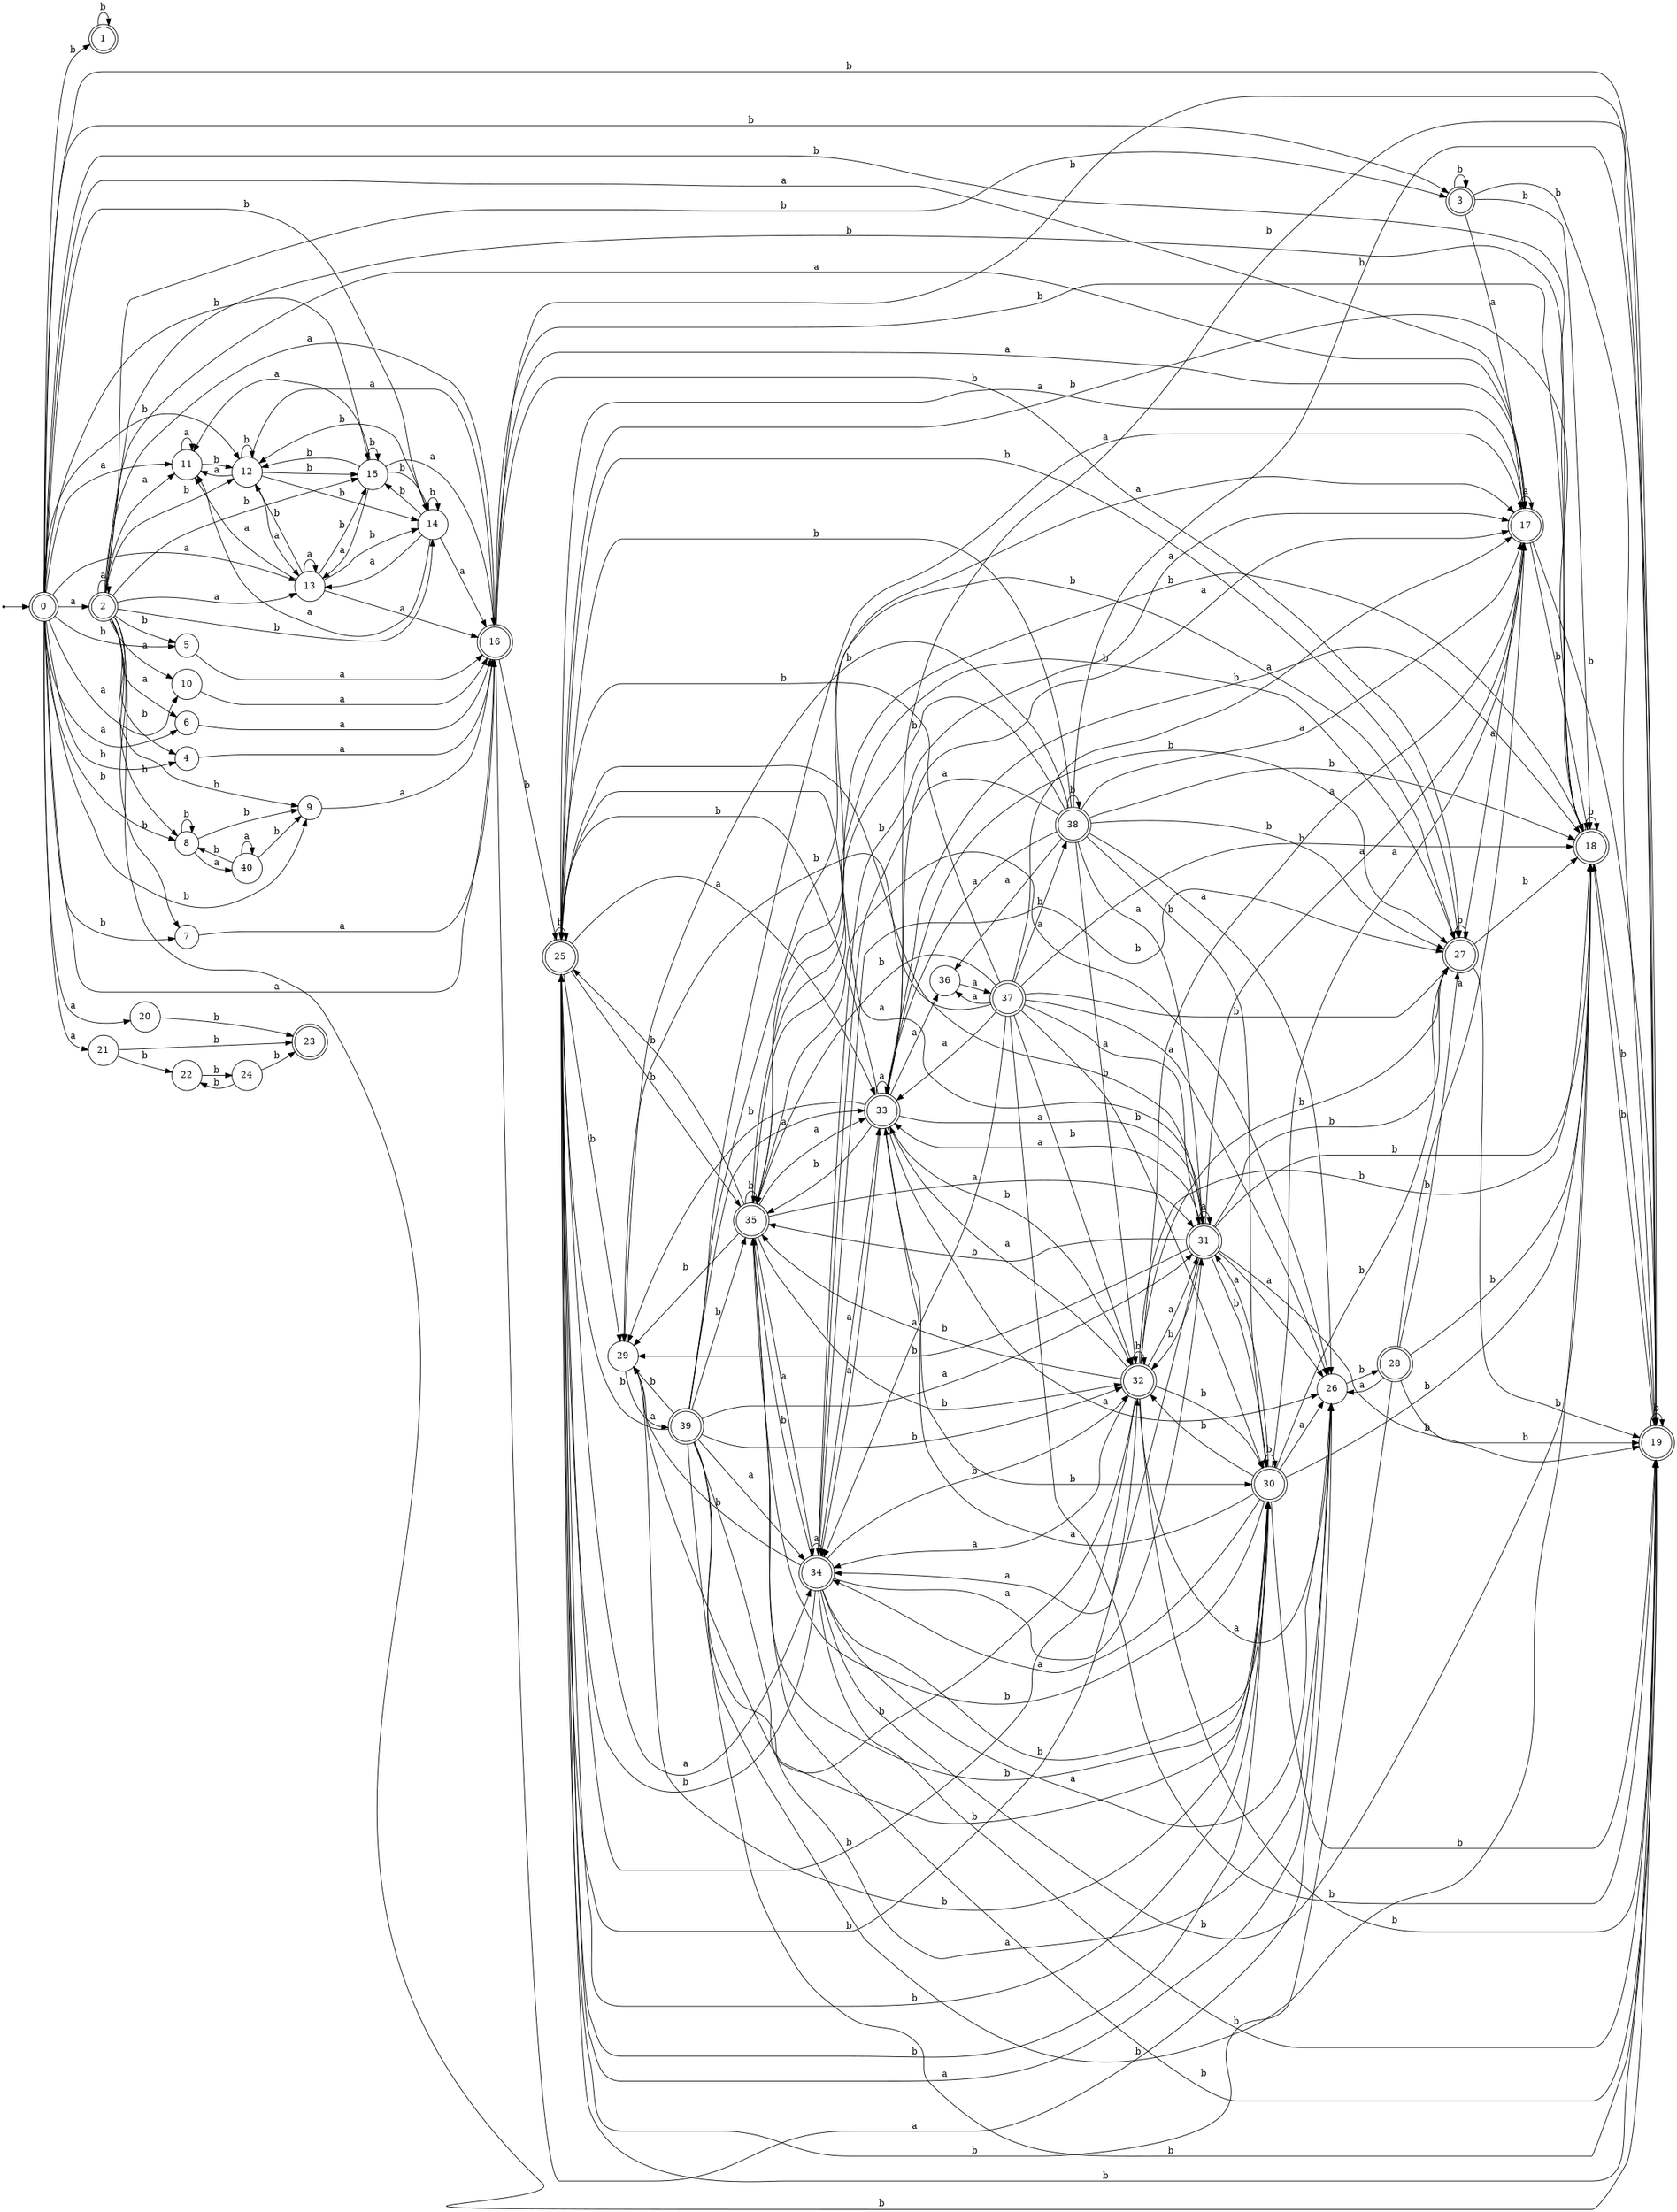digraph finite_state_machine {
rankdir=LR;
size="20,20";
node [shape = point]; "dummy0"
node [shape = doublecircle]; "0";"dummy0" -> "0";
node [shape = doublecircle]; "1";node [shape = doublecircle]; "2";node [shape = doublecircle]; "3";node [shape = circle]; "4";
node [shape = circle]; "5";
node [shape = circle]; "6";
node [shape = circle]; "7";
node [shape = circle]; "8";
node [shape = circle]; "9";
node [shape = circle]; "10";
node [shape = circle]; "11";
node [shape = circle]; "12";
node [shape = circle]; "13";
node [shape = circle]; "14";
node [shape = circle]; "15";
node [shape = doublecircle]; "16";node [shape = doublecircle]; "17";node [shape = doublecircle]; "18";node [shape = doublecircle]; "19";node [shape = circle]; "20";
node [shape = circle]; "21";
node [shape = circle]; "22";
node [shape = doublecircle]; "23";node [shape = circle]; "24";
node [shape = doublecircle]; "25";node [shape = circle]; "26";
node [shape = doublecircle]; "27";node [shape = doublecircle]; "28";node [shape = circle]; "29";
node [shape = doublecircle]; "30";node [shape = doublecircle]; "31";node [shape = doublecircle]; "32";node [shape = doublecircle]; "33";node [shape = doublecircle]; "34";node [shape = doublecircle]; "35";node [shape = circle]; "36";
node [shape = doublecircle]; "37";node [shape = doublecircle]; "38";node [shape = doublecircle]; "39";node [shape = circle]; "40";
"0" -> "1" [label = "b"];
 "0" -> "3" [label = "b"];
 "0" -> "4" [label = "b"];
 "0" -> "5" [label = "b"];
 "0" -> "7" [label = "b"];
 "0" -> "8" [label = "b"];
 "0" -> "9" [label = "b"];
 "0" -> "12" [label = "b"];
 "0" -> "14" [label = "b"];
 "0" -> "15" [label = "b"];
 "0" -> "18" [label = "b"];
 "0" -> "19" [label = "b"];
 "0" -> "2" [label = "a"];
 "0" -> "6" [label = "a"];
 "0" -> "10" [label = "a"];
 "0" -> "11" [label = "a"];
 "0" -> "13" [label = "a"];
 "0" -> "16" [label = "a"];
 "0" -> "17" [label = "a"];
 "0" -> "20" [label = "a"];
 "0" -> "21" [label = "a"];
 "21" -> "22" [label = "b"];
 "21" -> "23" [label = "b"];
 "22" -> "24" [label = "b"];
 "24" -> "22" [label = "b"];
 "24" -> "23" [label = "b"];
 "20" -> "23" [label = "b"];
 "19" -> "18" [label = "b"];
 "19" -> "19" [label = "b"];
 "18" -> "18" [label = "b"];
 "18" -> "19" [label = "b"];
 "17" -> "17" [label = "a"];
 "17" -> "18" [label = "b"];
 "17" -> "19" [label = "b"];
 "16" -> "19" [label = "b"];
 "16" -> "25" [label = "b"];
 "16" -> "18" [label = "b"];
 "16" -> "27" [label = "b"];
 "16" -> "17" [label = "a"];
 "16" -> "26" [label = "a"];
 "27" -> "19" [label = "b"];
 "27" -> "18" [label = "b"];
 "27" -> "27" [label = "b"];
 "27" -> "17" [label = "a"];
 "26" -> "28" [label = "b"];
 "28" -> "17" [label = "a"];
 "28" -> "26" [label = "a"];
 "28" -> "19" [label = "b"];
 "28" -> "25" [label = "b"];
 "28" -> "18" [label = "b"];
 "28" -> "27" [label = "b"];
 "25" -> "32" [label = "b"];
 "25" -> "35" [label = "b"];
 "25" -> "18" [label = "b"];
 "25" -> "19" [label = "b"];
 "25" -> "25" [label = "b"];
 "25" -> "27" [label = "b"];
 "25" -> "29" [label = "b"];
 "25" -> "30" [label = "b"];
 "25" -> "33" [label = "a"];
 "25" -> "34" [label = "a"];
 "25" -> "17" [label = "a"];
 "25" -> "26" [label = "a"];
 "25" -> "31" [label = "a"];
 "35" -> "32" [label = "b"];
 "35" -> "35" [label = "b"];
 "35" -> "18" [label = "b"];
 "35" -> "19" [label = "b"];
 "35" -> "25" [label = "b"];
 "35" -> "27" [label = "b"];
 "35" -> "29" [label = "b"];
 "35" -> "30" [label = "b"];
 "35" -> "33" [label = "a"];
 "35" -> "34" [label = "a"];
 "35" -> "17" [label = "a"];
 "35" -> "26" [label = "a"];
 "35" -> "31" [label = "a"];
 "34" -> "33" [label = "a"];
 "34" -> "34" [label = "a"];
 "34" -> "17" [label = "a"];
 "34" -> "26" [label = "a"];
 "34" -> "31" [label = "a"];
 "34" -> "32" [label = "b"];
 "34" -> "35" [label = "b"];
 "34" -> "18" [label = "b"];
 "34" -> "19" [label = "b"];
 "34" -> "25" [label = "b"];
 "34" -> "27" [label = "b"];
 "34" -> "29" [label = "b"];
 "34" -> "30" [label = "b"];
 "33" -> "33" [label = "a"];
 "33" -> "34" [label = "a"];
 "33" -> "17" [label = "a"];
 "33" -> "36" [label = "a"];
 "33" -> "26" [label = "a"];
 "33" -> "31" [label = "a"];
 "33" -> "32" [label = "b"];
 "33" -> "35" [label = "b"];
 "33" -> "18" [label = "b"];
 "33" -> "19" [label = "b"];
 "33" -> "25" [label = "b"];
 "33" -> "27" [label = "b"];
 "33" -> "29" [label = "b"];
 "33" -> "30" [label = "b"];
 "36" -> "37" [label = "a"];
 "37" -> "33" [label = "a"];
 "37" -> "34" [label = "a"];
 "37" -> "17" [label = "a"];
 "37" -> "36" [label = "a"];
 "37" -> "26" [label = "a"];
 "37" -> "31" [label = "a"];
 "37" -> "32" [label = "b"];
 "37" -> "35" [label = "b"];
 "37" -> "38" [label = "b"];
 "37" -> "18" [label = "b"];
 "37" -> "19" [label = "b"];
 "37" -> "25" [label = "b"];
 "37" -> "27" [label = "b"];
 "37" -> "29" [label = "b"];
 "37" -> "30" [label = "b"];
 "38" -> "32" [label = "b"];
 "38" -> "35" [label = "b"];
 "38" -> "38" [label = "b"];
 "38" -> "18" [label = "b"];
 "38" -> "19" [label = "b"];
 "38" -> "25" [label = "b"];
 "38" -> "27" [label = "b"];
 "38" -> "29" [label = "b"];
 "38" -> "30" [label = "b"];
 "38" -> "33" [label = "a"];
 "38" -> "34" [label = "a"];
 "38" -> "17" [label = "a"];
 "38" -> "36" [label = "a"];
 "38" -> "26" [label = "a"];
 "38" -> "31" [label = "a"];
 "32" -> "32" [label = "b"];
 "32" -> "35" [label = "b"];
 "32" -> "18" [label = "b"];
 "32" -> "19" [label = "b"];
 "32" -> "25" [label = "b"];
 "32" -> "27" [label = "b"];
 "32" -> "29" [label = "b"];
 "32" -> "30" [label = "b"];
 "32" -> "33" [label = "a"];
 "32" -> "34" [label = "a"];
 "32" -> "17" [label = "a"];
 "32" -> "26" [label = "a"];
 "32" -> "31" [label = "a"];
 "31" -> "33" [label = "a"];
 "31" -> "34" [label = "a"];
 "31" -> "17" [label = "a"];
 "31" -> "26" [label = "a"];
 "31" -> "31" [label = "a"];
 "31" -> "32" [label = "b"];
 "31" -> "35" [label = "b"];
 "31" -> "18" [label = "b"];
 "31" -> "19" [label = "b"];
 "31" -> "25" [label = "b"];
 "31" -> "27" [label = "b"];
 "31" -> "29" [label = "b"];
 "31" -> "30" [label = "b"];
 "30" -> "32" [label = "b"];
 "30" -> "35" [label = "b"];
 "30" -> "18" [label = "b"];
 "30" -> "19" [label = "b"];
 "30" -> "25" [label = "b"];
 "30" -> "27" [label = "b"];
 "30" -> "29" [label = "b"];
 "30" -> "30" [label = "b"];
 "30" -> "33" [label = "a"];
 "30" -> "34" [label = "a"];
 "30" -> "17" [label = "a"];
 "30" -> "26" [label = "a"];
 "30" -> "31" [label = "a"];
 "29" -> "39" [label = "a"];
 "39" -> "32" [label = "b"];
 "39" -> "35" [label = "b"];
 "39" -> "18" [label = "b"];
 "39" -> "19" [label = "b"];
 "39" -> "25" [label = "b"];
 "39" -> "27" [label = "b"];
 "39" -> "29" [label = "b"];
 "39" -> "30" [label = "b"];
 "39" -> "33" [label = "a"];
 "39" -> "34" [label = "a"];
 "39" -> "17" [label = "a"];
 "39" -> "26" [label = "a"];
 "39" -> "31" [label = "a"];
 "15" -> "12" [label = "b"];
 "15" -> "14" [label = "b"];
 "15" -> "15" [label = "b"];
 "15" -> "16" [label = "a"];
 "15" -> "11" [label = "a"];
 "15" -> "13" [label = "a"];
 "14" -> "12" [label = "b"];
 "14" -> "14" [label = "b"];
 "14" -> "15" [label = "b"];
 "14" -> "16" [label = "a"];
 "14" -> "11" [label = "a"];
 "14" -> "13" [label = "a"];
 "13" -> "16" [label = "a"];
 "13" -> "11" [label = "a"];
 "13" -> "13" [label = "a"];
 "13" -> "12" [label = "b"];
 "13" -> "14" [label = "b"];
 "13" -> "15" [label = "b"];
 "12" -> "12" [label = "b"];
 "12" -> "14" [label = "b"];
 "12" -> "15" [label = "b"];
 "12" -> "16" [label = "a"];
 "12" -> "11" [label = "a"];
 "12" -> "13" [label = "a"];
 "11" -> "11" [label = "a"];
 "11" -> "12" [label = "b"];
 "10" -> "16" [label = "a"];
 "9" -> "16" [label = "a"];
 "8" -> "8" [label = "b"];
 "8" -> "9" [label = "b"];
 "8" -> "40" [label = "a"];
 "40" -> "40" [label = "a"];
 "40" -> "8" [label = "b"];
 "40" -> "9" [label = "b"];
 "7" -> "16" [label = "a"];
 "6" -> "16" [label = "a"];
 "5" -> "16" [label = "a"];
 "4" -> "16" [label = "a"];
 "3" -> "19" [label = "b"];
 "3" -> "18" [label = "b"];
 "3" -> "3" [label = "b"];
 "3" -> "17" [label = "a"];
 "2" -> "16" [label = "a"];
 "2" -> "17" [label = "a"];
 "2" -> "2" [label = "a"];
 "2" -> "6" [label = "a"];
 "2" -> "10" [label = "a"];
 "2" -> "11" [label = "a"];
 "2" -> "13" [label = "a"];
 "2" -> "3" [label = "b"];
 "2" -> "4" [label = "b"];
 "2" -> "5" [label = "b"];
 "2" -> "7" [label = "b"];
 "2" -> "8" [label = "b"];
 "2" -> "9" [label = "b"];
 "2" -> "12" [label = "b"];
 "2" -> "14" [label = "b"];
 "2" -> "15" [label = "b"];
 "2" -> "18" [label = "b"];
 "2" -> "19" [label = "b"];
 "1" -> "1" [label = "b"];
 }

